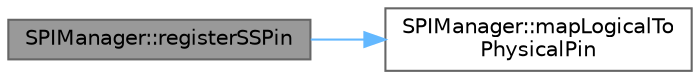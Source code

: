 digraph "SPIManager::registerSSPin"
{
 // LATEX_PDF_SIZE
  bgcolor="transparent";
  edge [fontname=Helvetica,fontsize=10,labelfontname=Helvetica,labelfontsize=10];
  node [fontname=Helvetica,fontsize=10,shape=box,height=0.2,width=0.4];
  rankdir="LR";
  Node1 [id="Node000001",label="SPIManager::registerSSPin",height=0.2,width=0.4,color="gray40", fillcolor="grey60", style="filled", fontcolor="black",tooltip=" "];
  Node1 -> Node2 [id="edge1_Node000001_Node000002",color="steelblue1",style="solid",tooltip=" "];
  Node2 [id="Node000002",label="SPIManager::mapLogicalTo\lPhysicalPin",height=0.2,width=0.4,color="grey40", fillcolor="white", style="filled",URL="$class_s_p_i_manager.html#a9e07cab432e9a41da8f86fcf9109e311",tooltip="Map a logical SS pin index to a physical pin number."];
}
